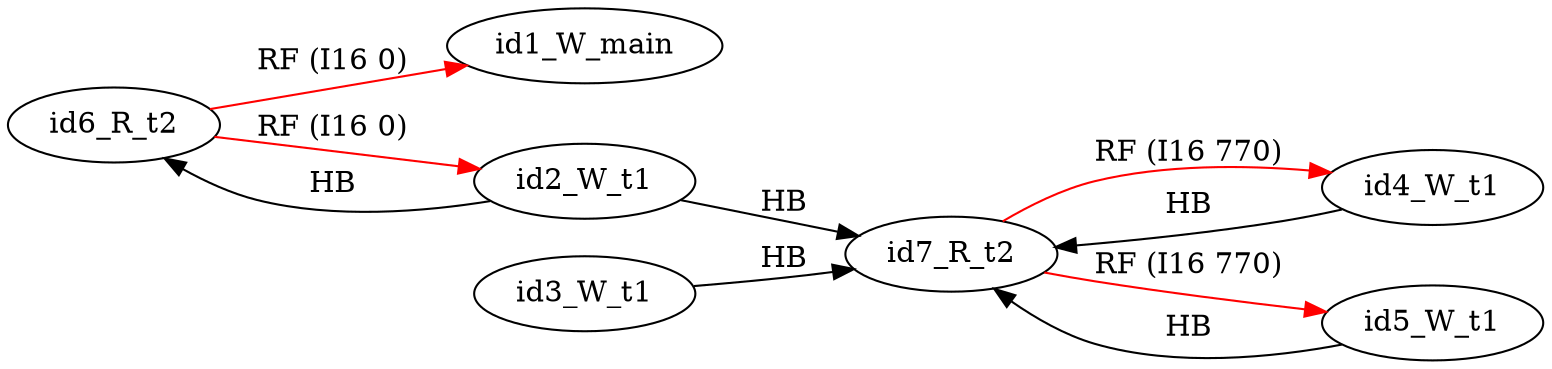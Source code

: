 digraph memory_model {
rankdir=LR;
splines=true; esep=0.5;
id6_R_t2 -> id1_W_main [label = "RF (I16 0)", color="red"];
id6_R_t2 -> id2_W_t1 [label = "RF (I16 0)", color="red"];
id7_R_t2 -> id4_W_t1 [label = "RF (I16 770)", color="red"];
id7_R_t2 -> id5_W_t1 [label = "RF (I16 770)", color="red"];
id2_W_t1 -> id6_R_t2 [label = "HB", color="black"];
id2_W_t1 -> id7_R_t2 [label = "HB", color="black"];
id3_W_t1 -> id7_R_t2 [label = "HB", color="black"];
id4_W_t1 -> id7_R_t2 [label = "HB", color="black"];
id5_W_t1 -> id7_R_t2 [label = "HB", color="black"];
id1_W_main [pos="2.5,8!"]
id2_W_t1 [pos="0,6!"]
id3_W_t1 [pos="0,4!"]
id4_W_t1 [pos="0,2!"]
id5_W_t1 [pos="0,0!"]
id6_R_t2 [pos="5,6!"]
id7_R_t2 [pos="5,4!"]
}